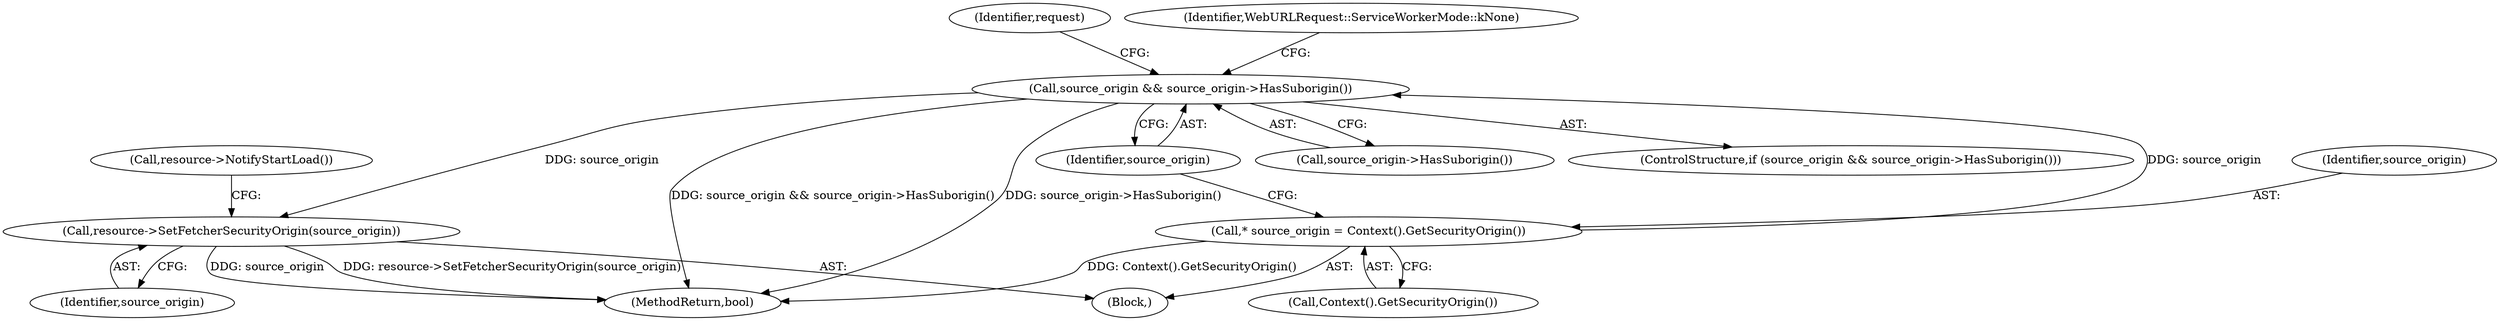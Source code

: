 digraph "0_Chrome_1c40f9042ae2d6ee7483d72998aabb5e73b2ff60_13@pointer" {
"1000141" [label="(Call,source_origin && source_origin->HasSuborigin())"];
"1000137" [label="(Call,* source_origin = Context().GetSecurityOrigin())"];
"1000163" [label="(Call,resource->SetFetcherSecurityOrigin(source_origin))"];
"1000166" [label="(Call,resource->NotifyStartLoad())"];
"1000147" [label="(Identifier,request)"];
"1000145" [label="(Identifier,WebURLRequest::ServiceWorkerMode::kNone)"];
"1000138" [label="(Identifier,source_origin)"];
"1000139" [label="(Call,Context().GetSecurityOrigin())"];
"1000137" [label="(Call,* source_origin = Context().GetSecurityOrigin())"];
"1000170" [label="(MethodReturn,bool)"];
"1000163" [label="(Call,resource->SetFetcherSecurityOrigin(source_origin))"];
"1000164" [label="(Identifier,source_origin)"];
"1000143" [label="(Call,source_origin->HasSuborigin())"];
"1000140" [label="(ControlStructure,if (source_origin && source_origin->HasSuborigin()))"];
"1000141" [label="(Call,source_origin && source_origin->HasSuborigin())"];
"1000142" [label="(Identifier,source_origin)"];
"1000112" [label="(Block,)"];
"1000141" -> "1000140"  [label="AST: "];
"1000141" -> "1000142"  [label="CFG: "];
"1000141" -> "1000143"  [label="CFG: "];
"1000142" -> "1000141"  [label="AST: "];
"1000143" -> "1000141"  [label="AST: "];
"1000145" -> "1000141"  [label="CFG: "];
"1000147" -> "1000141"  [label="CFG: "];
"1000141" -> "1000170"  [label="DDG: source_origin && source_origin->HasSuborigin()"];
"1000141" -> "1000170"  [label="DDG: source_origin->HasSuborigin()"];
"1000137" -> "1000141"  [label="DDG: source_origin"];
"1000141" -> "1000163"  [label="DDG: source_origin"];
"1000137" -> "1000112"  [label="AST: "];
"1000137" -> "1000139"  [label="CFG: "];
"1000138" -> "1000137"  [label="AST: "];
"1000139" -> "1000137"  [label="AST: "];
"1000142" -> "1000137"  [label="CFG: "];
"1000137" -> "1000170"  [label="DDG: Context().GetSecurityOrigin()"];
"1000163" -> "1000112"  [label="AST: "];
"1000163" -> "1000164"  [label="CFG: "];
"1000164" -> "1000163"  [label="AST: "];
"1000166" -> "1000163"  [label="CFG: "];
"1000163" -> "1000170"  [label="DDG: source_origin"];
"1000163" -> "1000170"  [label="DDG: resource->SetFetcherSecurityOrigin(source_origin)"];
}
